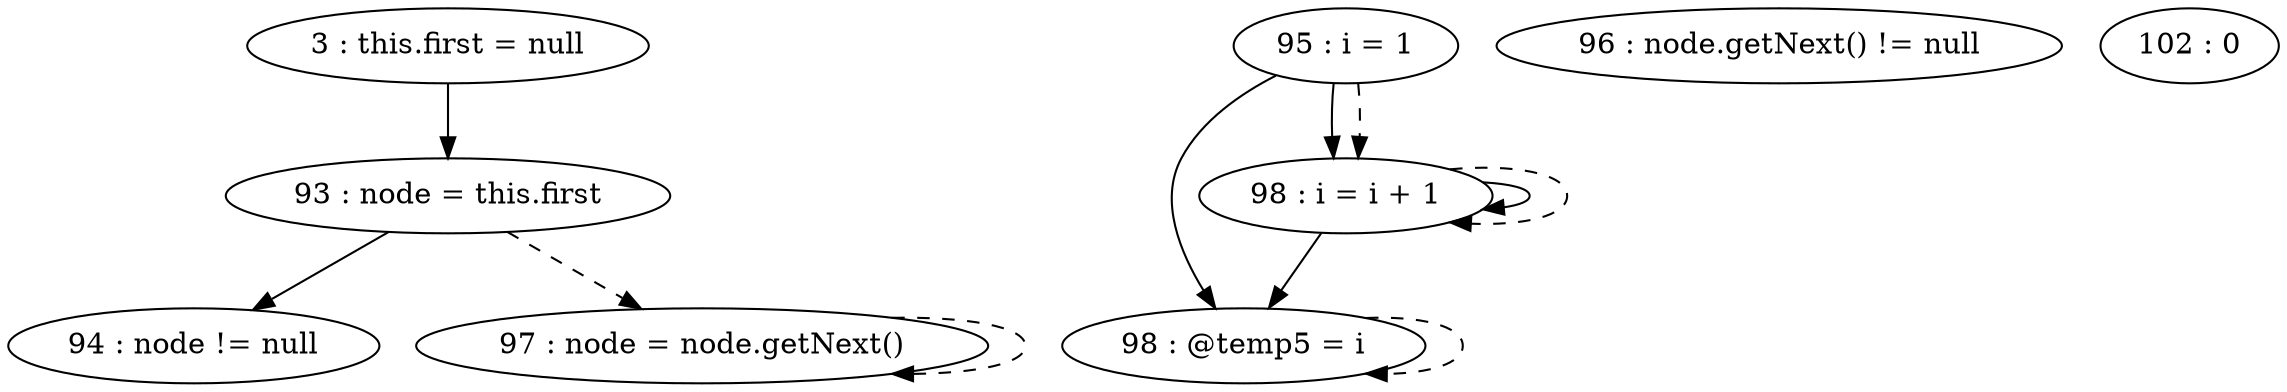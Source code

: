digraph G {
"3 : this.first = null"
"3 : this.first = null" -> "93 : node = this.first"
"93 : node = this.first"
"93 : node = this.first" -> "94 : node != null"
"93 : node = this.first" -> "97 : node = node.getNext()" [style=dashed]
"94 : node != null"
"95 : i = 1"
"95 : i = 1" -> "98 : @temp5 = i"
"95 : i = 1" -> "98 : i = i + 1"
"95 : i = 1" -> "98 : i = i + 1" [style=dashed]
"96 : node.getNext() != null"
"97 : node = node.getNext()"
"97 : node = node.getNext()" -> "97 : node = node.getNext()" [style=dashed]
"98 : @temp5 = i"
"98 : @temp5 = i" -> "98 : @temp5 = i" [style=dashed]
"98 : i = i + 1"
"98 : i = i + 1" -> "98 : @temp5 = i"
"98 : i = i + 1" -> "98 : i = i + 1"
"98 : i = i + 1" -> "98 : i = i + 1" [style=dashed]
"96 : node.getNext() != null"
"102 : 0"
}